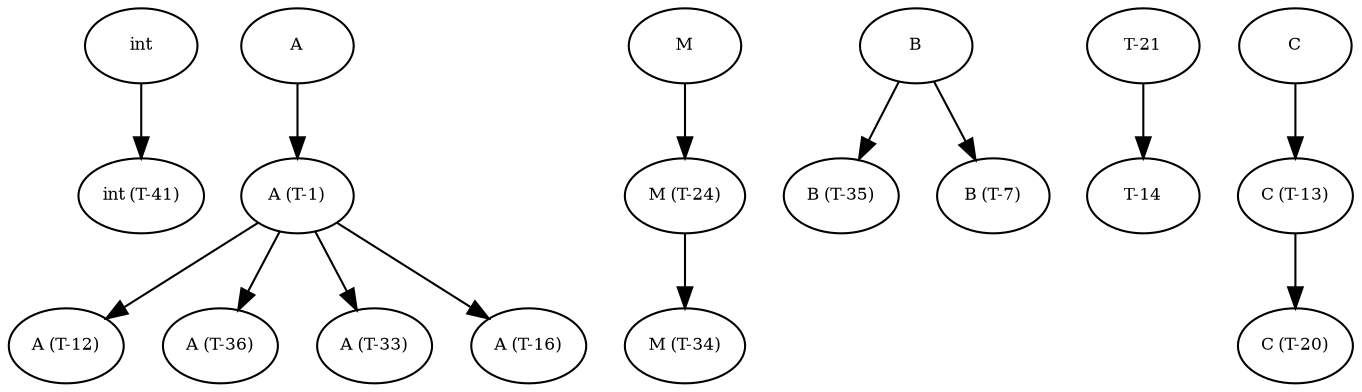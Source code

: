 digraph RGL__DirectedAdjacencyGraph {
    int [
        fontsize = 8,
        label = int
    ]

    "int (T-41)" [
        fontsize = 8,
        label = "int (T-41)"
    ]

    "A (T-1)" [
        fontsize = 8,
        label = "A (T-1)"
    ]

    "A (T-12)" [
        fontsize = 8,
        label = "A (T-12)"
    ]

    "A (T-36)" [
        fontsize = 8,
        label = "A (T-36)"
    ]

    "A (T-33)" [
        fontsize = 8,
        label = "A (T-33)"
    ]

    "A (T-16)" [
        fontsize = 8,
        label = "A (T-16)"
    ]

    "M (T-24)" [
        fontsize = 8,
        label = "M (T-24)"
    ]

    "M (T-34)" [
        fontsize = 8,
        label = "M (T-34)"
    ]

    B [
        fontsize = 8,
        label = B
    ]

    "B (T-35)" [
        fontsize = 8,
        label = "B (T-35)"
    ]

    "B (T-7)" [
        fontsize = 8,
        label = "B (T-7)"
    ]

    M [
        fontsize = 8,
        label = M
    ]

    "T-21" [
        fontsize = 8,
        label = "T-21"
    ]

    "T-14" [
        fontsize = 8,
        label = "T-14"
    ]

    "C (T-13)" [
        fontsize = 8,
        label = "C (T-13)"
    ]

    "C (T-20)" [
        fontsize = 8,
        label = "C (T-20)"
    ]

    C [
        fontsize = 8,
        label = C
    ]

    A [
        fontsize = 8,
        label = A
    ]

    int -> "int (T-41)" [
        fontsize = 8
    ]

    "A (T-1)" -> "A (T-12)" [
        fontsize = 8
    ]

    "A (T-1)" -> "A (T-36)" [
        fontsize = 8
    ]

    "A (T-1)" -> "A (T-33)" [
        fontsize = 8
    ]

    "A (T-1)" -> "A (T-16)" [
        fontsize = 8
    ]

    "M (T-24)" -> "M (T-34)" [
        fontsize = 8
    ]

    B -> "B (T-35)" [
        fontsize = 8
    ]

    B -> "B (T-7)" [
        fontsize = 8
    ]

    M -> "M (T-24)" [
        fontsize = 8
    ]

    "T-21" -> "T-14" [
        fontsize = 8
    ]

    "C (T-13)" -> "C (T-20)" [
        fontsize = 8
    ]

    C -> "C (T-13)" [
        fontsize = 8
    ]

    A -> "A (T-1)" [
        fontsize = 8
    ]
}
